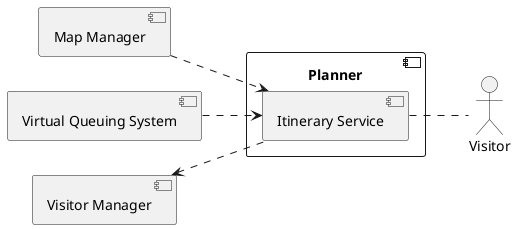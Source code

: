 @startuml planner
left to right direction

component "Planner" as planner {
    component "Itinerary Service" as itinerary
}

component "Virtual Queuing System" as vqs
component "Map Manager" as mm
component "Visitor Manager" as vm

actor "Visitor" as visitor

itinerary <.up. vqs
itinerary <.up. mm
vm <.. itinerary

itinerary .. visitor

@enduml